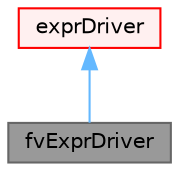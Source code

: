 digraph "fvExprDriver"
{
 // LATEX_PDF_SIZE
  bgcolor="transparent";
  edge [fontname=Helvetica,fontsize=10,labelfontname=Helvetica,labelfontsize=10];
  node [fontname=Helvetica,fontsize=10,shape=box,height=0.2,width=0.4];
  Node1 [id="Node000001",label="fvExprDriver",height=0.2,width=0.4,color="gray40", fillcolor="grey60", style="filled", fontcolor="black",tooltip="Base driver for parsing value expressions associated with an fvMesh."];
  Node2 -> Node1 [id="edge1_Node000001_Node000002",dir="back",color="steelblue1",style="solid",tooltip=" "];
  Node2 [id="Node000002",label="exprDriver",height=0.2,width=0.4,color="red", fillcolor="#FFF0F0", style="filled",URL="$classFoam_1_1expressions_1_1exprDriver.html",tooltip="Base driver for parsing (field) values."];
}

